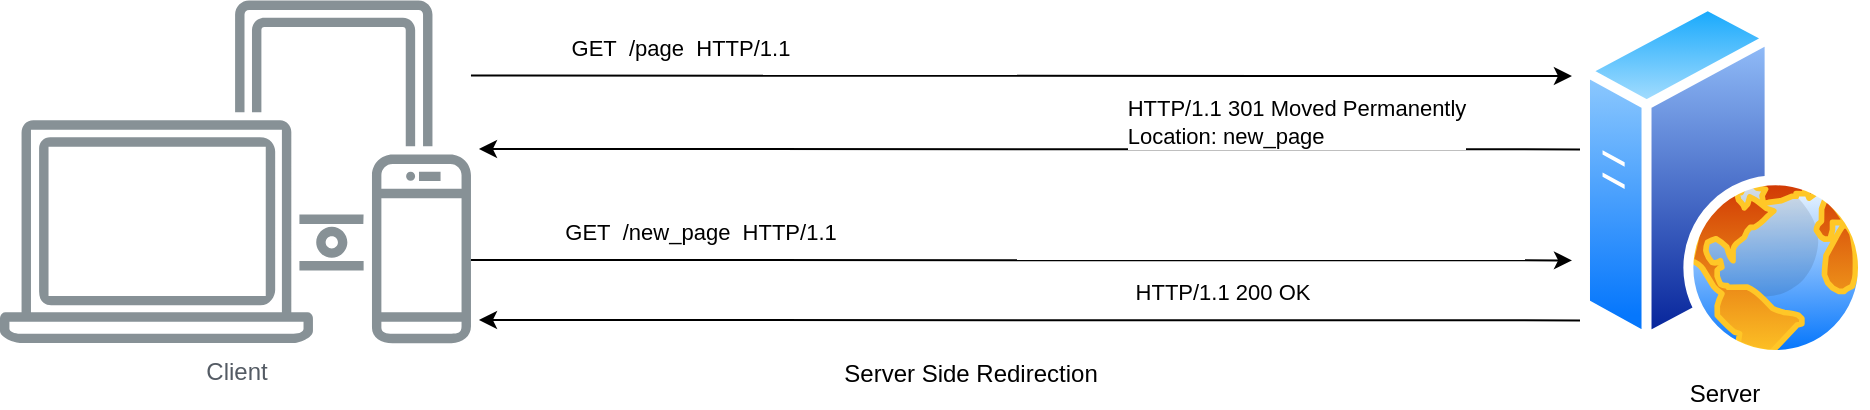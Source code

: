 <mxfile version="22.1.21" type="device">
  <diagram name="Page-1" id="yeHwcX-2bvRHQtWnRTXs">
    <mxGraphModel dx="954" dy="727" grid="1" gridSize="10" guides="1" tooltips="1" connect="1" arrows="1" fold="1" page="1" pageScale="1" pageWidth="1600" pageHeight="900" math="0" shadow="0">
      <root>
        <mxCell id="0" />
        <mxCell id="1" parent="0" />
        <mxCell id="jE8G4mTp5V9ULv6G2PJa-2" value="Client" style="sketch=0;outlineConnect=0;gradientColor=none;fontColor=#545B64;strokeColor=none;fillColor=#879196;dashed=0;verticalLabelPosition=bottom;verticalAlign=top;align=center;html=1;fontSize=12;fontStyle=0;aspect=fixed;shape=mxgraph.aws4.illustration_devices;pointerEvents=1" vertex="1" parent="1">
          <mxGeometry x="120" y="120" width="235.48" height="171.9" as="geometry" />
        </mxCell>
        <mxCell id="jE8G4mTp5V9ULv6G2PJa-4" value="Server" style="image;aspect=fixed;perimeter=ellipsePerimeter;html=1;align=center;shadow=0;dashed=0;spacingTop=3;image=img/lib/active_directory/web_server.svg;" vertex="1" parent="1">
          <mxGeometry x="910" y="120" width="144" height="180" as="geometry" />
        </mxCell>
        <mxCell id="jE8G4mTp5V9ULv6G2PJa-5" value="" style="endArrow=classic;html=1;rounded=0;entryX=-0.028;entryY=0.3;entryDx=0;entryDy=0;entryPerimeter=0;" edge="1" parent="1">
          <mxGeometry width="50" height="50" relative="1" as="geometry">
            <mxPoint x="355.48" y="157.806" as="sourcePoint" />
            <mxPoint x="905.968" y="158" as="targetPoint" />
          </mxGeometry>
        </mxCell>
        <mxCell id="jE8G4mTp5V9ULv6G2PJa-6" value="GET&amp;nbsp; /page&amp;nbsp; HTTP/1.1" style="edgeLabel;html=1;align=center;verticalAlign=middle;resizable=0;points=[];" vertex="1" connectable="0" parent="jE8G4mTp5V9ULv6G2PJa-5">
          <mxGeometry x="-0.551" relative="1" as="geometry">
            <mxPoint x="-19" y="-14" as="offset" />
          </mxGeometry>
        </mxCell>
        <mxCell id="jE8G4mTp5V9ULv6G2PJa-7" value="" style="endArrow=classic;html=1;rounded=0;entryX=-0.028;entryY=0.3;entryDx=0;entryDy=0;entryPerimeter=0;" edge="1" parent="1">
          <mxGeometry width="50" height="50" relative="1" as="geometry">
            <mxPoint x="910" y="194.69" as="sourcePoint" />
            <mxPoint x="359.48" y="194.496" as="targetPoint" />
          </mxGeometry>
        </mxCell>
        <mxCell id="jE8G4mTp5V9ULv6G2PJa-8" value="HTTP/1.1 301 Moved Permanently&lt;br&gt;&lt;div style=&quot;text-align: left;&quot;&gt;Location: new_page&lt;/div&gt;" style="edgeLabel;html=1;align=center;verticalAlign=middle;resizable=0;points=[];" vertex="1" connectable="0" parent="jE8G4mTp5V9ULv6G2PJa-7">
          <mxGeometry x="-0.551" relative="1" as="geometry">
            <mxPoint x="-19" y="-14" as="offset" />
          </mxGeometry>
        </mxCell>
        <mxCell id="jE8G4mTp5V9ULv6G2PJa-9" value="" style="endArrow=classic;html=1;rounded=0;entryX=-0.028;entryY=0.3;entryDx=0;entryDy=0;entryPerimeter=0;" edge="1" parent="1">
          <mxGeometry width="50" height="50" relative="1" as="geometry">
            <mxPoint x="355.48" y="249.996" as="sourcePoint" />
            <mxPoint x="906" y="250.19" as="targetPoint" />
          </mxGeometry>
        </mxCell>
        <mxCell id="jE8G4mTp5V9ULv6G2PJa-10" value="GET&amp;nbsp; /new_page&amp;nbsp; HTTP/1.1" style="edgeLabel;html=1;align=center;verticalAlign=middle;resizable=0;points=[];" vertex="1" connectable="0" parent="jE8G4mTp5V9ULv6G2PJa-9">
          <mxGeometry x="-0.551" relative="1" as="geometry">
            <mxPoint x="-9" y="-14" as="offset" />
          </mxGeometry>
        </mxCell>
        <mxCell id="jE8G4mTp5V9ULv6G2PJa-11" value="" style="endArrow=classic;html=1;rounded=0;entryX=-0.028;entryY=0.3;entryDx=0;entryDy=0;entryPerimeter=0;" edge="1" parent="1">
          <mxGeometry width="50" height="50" relative="1" as="geometry">
            <mxPoint x="910" y="280.19" as="sourcePoint" />
            <mxPoint x="359.48" y="279.996" as="targetPoint" />
          </mxGeometry>
        </mxCell>
        <mxCell id="jE8G4mTp5V9ULv6G2PJa-12" value="HTTP/1.1 200 OK" style="edgeLabel;html=1;align=center;verticalAlign=middle;resizable=0;points=[];" vertex="1" connectable="0" parent="jE8G4mTp5V9ULv6G2PJa-11">
          <mxGeometry x="-0.551" relative="1" as="geometry">
            <mxPoint x="-56" y="-14" as="offset" />
          </mxGeometry>
        </mxCell>
        <mxCell id="jE8G4mTp5V9ULv6G2PJa-13" value="Server Side Redirection" style="text;html=1;align=center;verticalAlign=middle;resizable=0;points=[];autosize=1;strokeColor=none;fillColor=none;" vertex="1" parent="1">
          <mxGeometry x="530" y="291.9" width="150" height="30" as="geometry" />
        </mxCell>
      </root>
    </mxGraphModel>
  </diagram>
</mxfile>
